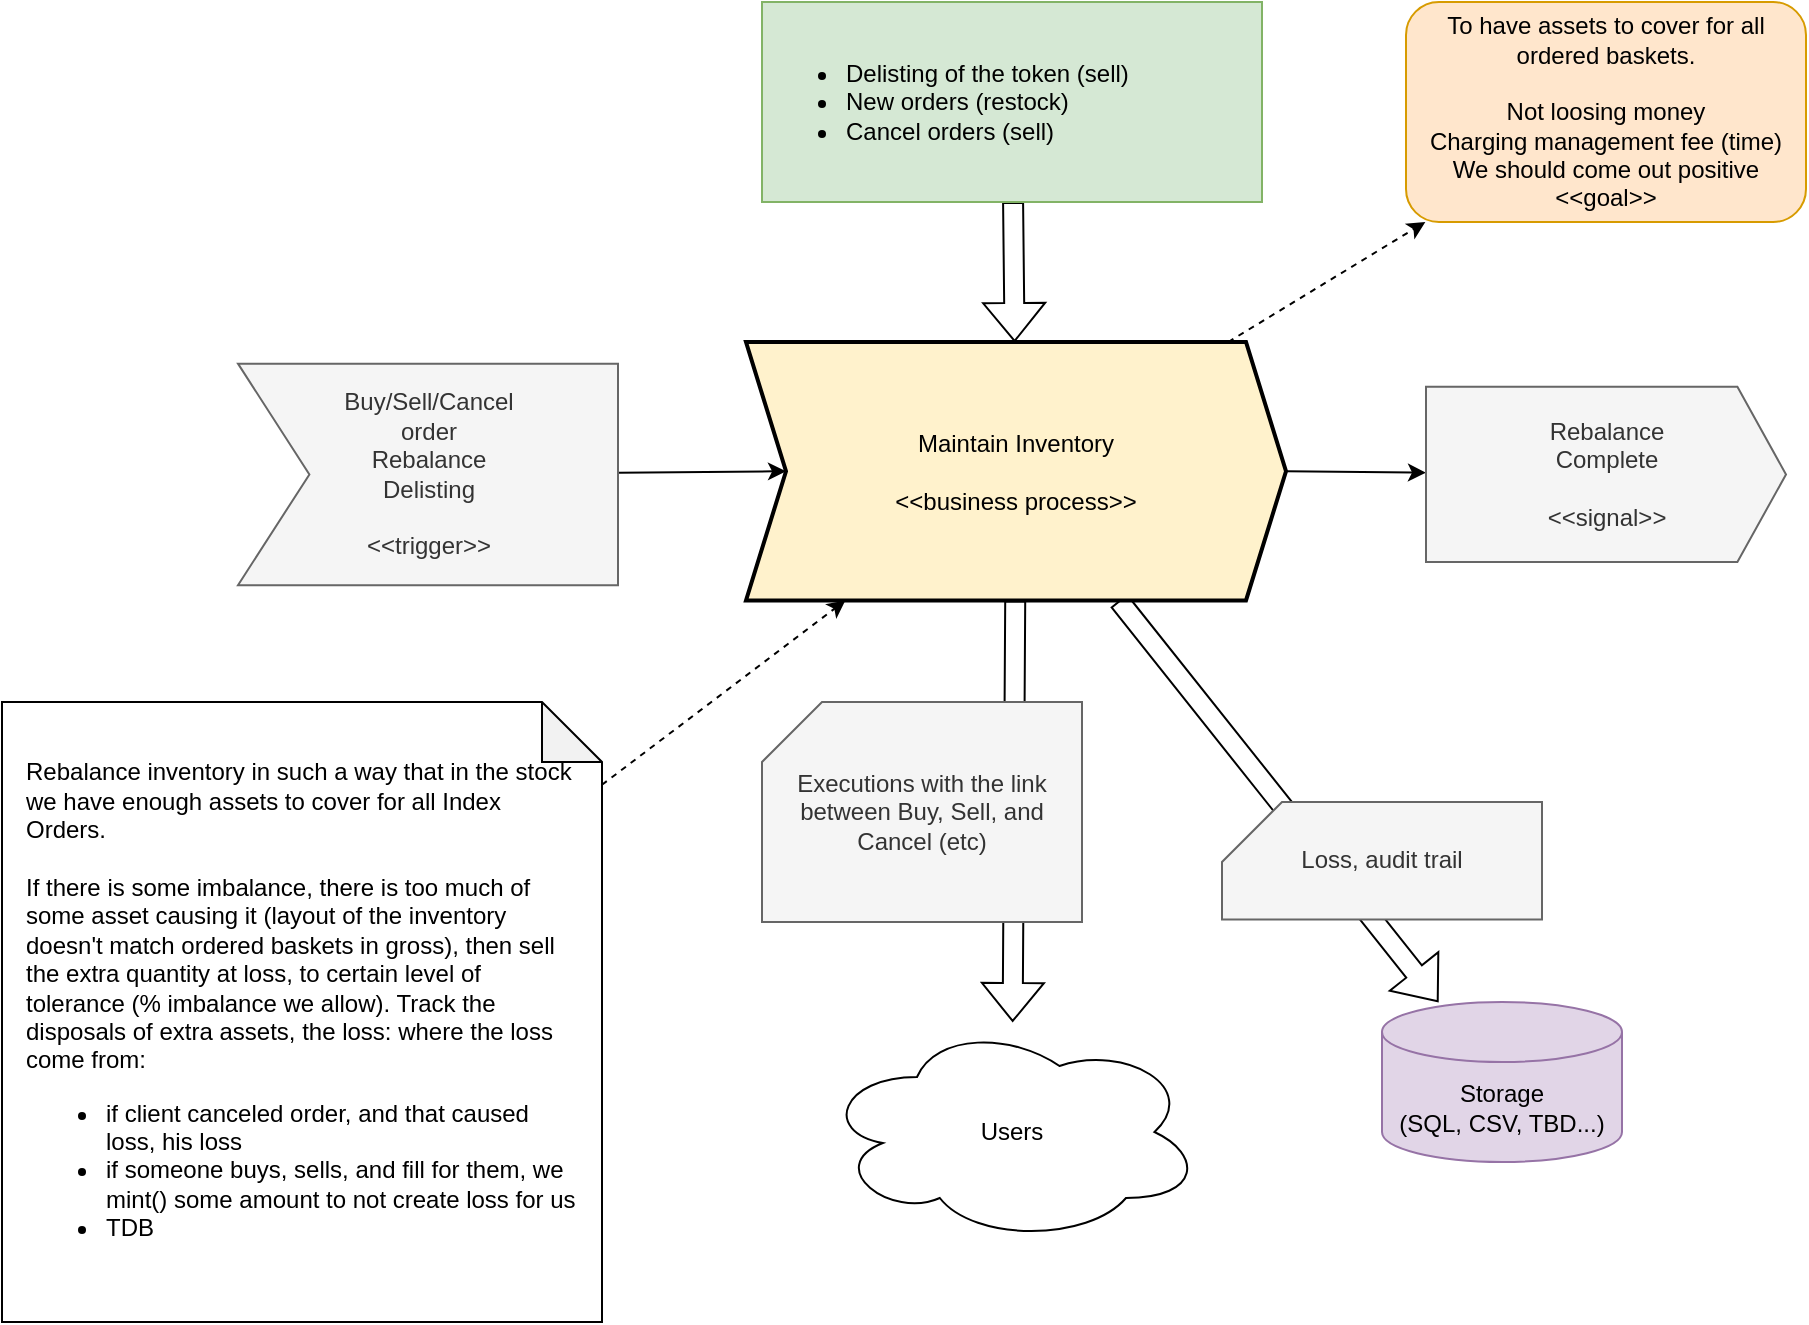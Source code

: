 <mxfile version="24.7.8">
  <diagram name="Page-1" id="bwcx1uPCfMOGmCokJzKT">
    <mxGraphModel dx="1811" dy="633" grid="1" gridSize="10" guides="1" tooltips="1" connect="1" arrows="1" fold="1" page="1" pageScale="1" pageWidth="827" pageHeight="1169" math="0" shadow="0">
      <root>
        <mxCell id="0" />
        <mxCell id="1" parent="0" />
        <mxCell id="pNXT60H8HukyGLjXXtOU-67" style="rounded=0;orthogonalLoop=1;jettySize=auto;html=1;exitX=1;exitY=0.5;exitDx=0;exitDy=0;" parent="1" source="pNXT60H8HukyGLjXXtOU-57" target="Rb95aUsHC5VsBfStmE9Q-5" edge="1">
          <mxGeometry relative="1" as="geometry">
            <mxPoint x="172" y="1317.82" as="targetPoint" />
          </mxGeometry>
        </mxCell>
        <mxCell id="pNXT60H8HukyGLjXXtOU-69" style="rounded=0;orthogonalLoop=1;jettySize=auto;html=1;shape=flexArrow;" parent="1" source="pNXT60H8HukyGLjXXtOU-57" target="pNXT60H8HukyGLjXXtOU-68" edge="1">
          <mxGeometry relative="1" as="geometry" />
        </mxCell>
        <mxCell id="pNXT60H8HukyGLjXXtOU-71" style="rounded=0;orthogonalLoop=1;jettySize=auto;html=1;shape=flexArrow;" parent="1" source="pNXT60H8HukyGLjXXtOU-57" target="Rb95aUsHC5VsBfStmE9Q-2" edge="1">
          <mxGeometry relative="1" as="geometry">
            <mxPoint x="-10" y="1600" as="targetPoint" />
          </mxGeometry>
        </mxCell>
        <mxCell id="pNXT60H8HukyGLjXXtOU-79" style="rounded=0;orthogonalLoop=1;jettySize=auto;html=1;dashed=1;" parent="1" source="pNXT60H8HukyGLjXXtOU-57" target="pNXT60H8HukyGLjXXtOU-78" edge="1">
          <mxGeometry relative="1" as="geometry" />
        </mxCell>
        <mxCell id="pNXT60H8HukyGLjXXtOU-57" value="Maintain Inventory&lt;div&gt;&lt;br&gt;&lt;/div&gt;&lt;div&gt;&amp;lt;&amp;lt;business process&amp;gt;&amp;gt;&lt;/div&gt;" style="shape=step;perimeter=stepPerimeter;whiteSpace=wrap;html=1;fixedSize=1;fillColor=#fff2cc;strokeColor=#000000;strokeWidth=2;size=20;" parent="1" vertex="1">
          <mxGeometry x="-168" y="1240" width="270" height="129.23" as="geometry" />
        </mxCell>
        <mxCell id="Rb95aUsHC5VsBfStmE9Q-6" style="rounded=0;orthogonalLoop=1;jettySize=auto;html=1;shape=flexArrow;" parent="1" source="pNXT60H8HukyGLjXXtOU-58" target="pNXT60H8HukyGLjXXtOU-57" edge="1">
          <mxGeometry relative="1" as="geometry" />
        </mxCell>
        <mxCell id="pNXT60H8HukyGLjXXtOU-58" value="&lt;ul&gt;&lt;li&gt;Delisting of the token (sell)&lt;/li&gt;&lt;li&gt;New orders (restock)&lt;/li&gt;&lt;li&gt;Cancel orders (sell)&lt;/li&gt;&lt;/ul&gt;" style="rounded=0;whiteSpace=wrap;html=1;align=left;fillColor=#d5e8d4;strokeColor=#82b366;" parent="1" vertex="1">
          <mxGeometry x="-160" y="1070" width="250" height="100" as="geometry" />
        </mxCell>
        <mxCell id="Rb95aUsHC5VsBfStmE9Q-7" style="rounded=0;orthogonalLoop=1;jettySize=auto;html=1;dashed=1;" parent="1" source="pNXT60H8HukyGLjXXtOU-60" target="pNXT60H8HukyGLjXXtOU-57" edge="1">
          <mxGeometry relative="1" as="geometry" />
        </mxCell>
        <mxCell id="pNXT60H8HukyGLjXXtOU-60" value="Rebalance inventory in such a way that in the stock we have enough assets to cover for all Index Orders.&lt;div&gt;&lt;br&gt;&lt;/div&gt;&lt;div&gt;If there is some imbalance, there is too much of some asset causing it (layout of the inventory doesn&#39;t match ordered baskets in gross), then sell the extra quantity at loss, to certain level of tolerance (% imbalance we allow). Track the disposals of extra assets, the loss: where the loss come from:&lt;/div&gt;&lt;div&gt;&lt;ul&gt;&lt;li&gt;if client canceled order, and that caused loss, his loss&lt;/li&gt;&lt;li&gt;if someone buys, sells, and fill for them, we mint() some amount to not create loss for us&lt;/li&gt;&lt;li&gt;TDB&lt;/li&gt;&lt;/ul&gt;&lt;/div&gt;" style="shape=note;whiteSpace=wrap;html=1;backgroundOutline=1;darkOpacity=0.05;align=left;spacingTop=10;spacingLeft=10;spacingBottom=10;spacingRight=10;" parent="1" vertex="1">
          <mxGeometry x="-540" y="1420" width="300" height="310" as="geometry" />
        </mxCell>
        <mxCell id="pNXT60H8HukyGLjXXtOU-65" style="rounded=0;orthogonalLoop=1;jettySize=auto;html=1;entryX=0;entryY=0.5;entryDx=0;entryDy=0;" parent="1" source="Rb95aUsHC5VsBfStmE9Q-4" target="pNXT60H8HukyGLjXXtOU-57" edge="1">
          <mxGeometry relative="1" as="geometry">
            <mxPoint x="-178" y="1317.82" as="sourcePoint" />
          </mxGeometry>
        </mxCell>
        <mxCell id="pNXT60H8HukyGLjXXtOU-68" value="Storage&lt;div&gt;(SQL, CSV, TBD...)&lt;/div&gt;" style="shape=cylinder3;whiteSpace=wrap;html=1;boundedLbl=1;backgroundOutline=1;size=15;fillColor=#e1d5e7;strokeColor=#9673a6;" parent="1" vertex="1">
          <mxGeometry x="150" y="1570" width="120" height="80" as="geometry" />
        </mxCell>
        <mxCell id="pNXT60H8HukyGLjXXtOU-70" value="&lt;span style=&quot;background-color: initial;&quot;&gt;Executions with the link between Buy, Sell, and Cancel (etc)&lt;/span&gt;" style="shape=card;whiteSpace=wrap;html=1;spacingLeft=10;spacingBottom=10;spacingTop=10;spacingRight=10;fillColor=#f5f5f5;fontColor=#333333;strokeColor=#666666;" parent="1" vertex="1">
          <mxGeometry x="-160" y="1420" width="160" height="110" as="geometry" />
        </mxCell>
        <mxCell id="pNXT60H8HukyGLjXXtOU-77" value="Loss, audit trail" style="shape=card;whiteSpace=wrap;html=1;spacingLeft=10;spacingBottom=10;spacingTop=10;spacingRight=10;fillColor=#f5f5f5;fontColor=#333333;strokeColor=#666666;" parent="1" vertex="1">
          <mxGeometry x="70" y="1470" width="160" height="58.75" as="geometry" />
        </mxCell>
        <mxCell id="pNXT60H8HukyGLjXXtOU-78" value="&lt;div&gt;To have assets to cover for all ordered baskets.&lt;/div&gt;&lt;div&gt;&lt;br&gt;&lt;/div&gt;&lt;div&gt;Not loosing money&lt;/div&gt;&lt;div&gt;Charging management fee (time)&lt;/div&gt;&lt;div&gt;We should come out positive&lt;/div&gt;&amp;lt;&amp;lt;goal&amp;gt;&amp;gt;" style="rounded=1;whiteSpace=wrap;html=1;spacingLeft=10;spacingBottom=10;spacingTop=10;spacingRight=10;fillColor=#ffe6cc;strokeColor=#d79b00;" parent="1" vertex="1">
          <mxGeometry x="162" y="1070" width="200" height="110" as="geometry" />
        </mxCell>
        <mxCell id="Rb95aUsHC5VsBfStmE9Q-2" value="Users" style="ellipse;shape=cloud;whiteSpace=wrap;html=1;" parent="1" vertex="1">
          <mxGeometry x="-130" y="1580" width="190" height="110" as="geometry" />
        </mxCell>
        <mxCell id="Rb95aUsHC5VsBfStmE9Q-4" value="&lt;span style=&quot;color: rgb(51, 51, 51); font-family: Helvetica; font-size: 12px; font-style: normal; font-variant-ligatures: normal; font-variant-caps: normal; font-weight: 400; letter-spacing: normal; orphans: 2; text-align: center; text-indent: 0px; text-transform: none; widows: 2; word-spacing: 0px; -webkit-text-stroke-width: 0px; white-space: normal; text-decoration-thickness: initial; text-decoration-style: initial; text-decoration-color: initial; float: none; display: inline !important;&quot;&gt;Buy/Sell/Cancel order&lt;/span&gt;&lt;div style=&quot;forced-color-adjust: none; color: rgb(51, 51, 51); font-family: Helvetica; font-size: 12px; font-style: normal; font-variant-ligatures: normal; font-variant-caps: normal; font-weight: 400; letter-spacing: normal; orphans: 2; text-align: center; text-indent: 0px; text-transform: none; widows: 2; word-spacing: 0px; -webkit-text-stroke-width: 0px; white-space: normal; text-decoration-thickness: initial; text-decoration-style: initial; text-decoration-color: initial;&quot;&gt;Rebalance&lt;/div&gt;&lt;div style=&quot;forced-color-adjust: none; color: rgb(51, 51, 51); font-family: Helvetica; font-size: 12px; font-style: normal; font-variant-ligatures: normal; font-variant-caps: normal; font-weight: 400; letter-spacing: normal; orphans: 2; text-align: center; text-indent: 0px; text-transform: none; widows: 2; word-spacing: 0px; -webkit-text-stroke-width: 0px; white-space: normal; text-decoration-thickness: initial; text-decoration-style: initial; text-decoration-color: initial;&quot;&gt;Delisting&lt;/div&gt;&lt;div style=&quot;forced-color-adjust: none; color: rgb(51, 51, 51); font-family: Helvetica; font-size: 12px; font-style: normal; font-variant-ligatures: normal; font-variant-caps: normal; font-weight: 400; letter-spacing: normal; orphans: 2; text-align: center; text-indent: 0px; text-transform: none; widows: 2; word-spacing: 0px; -webkit-text-stroke-width: 0px; white-space: normal; text-decoration-thickness: initial; text-decoration-style: initial; text-decoration-color: initial;&quot;&gt;&lt;br style=&quot;forced-color-adjust: none;&quot;&gt;&lt;/div&gt;&lt;div style=&quot;forced-color-adjust: none; color: rgb(51, 51, 51); font-family: Helvetica; font-size: 12px; font-style: normal; font-variant-ligatures: normal; font-variant-caps: normal; font-weight: 400; letter-spacing: normal; orphans: 2; text-align: center; text-indent: 0px; text-transform: none; widows: 2; word-spacing: 0px; -webkit-text-stroke-width: 0px; white-space: normal; text-decoration-thickness: initial; text-decoration-style: initial; text-decoration-color: initial;&quot;&gt;&amp;lt;&amp;lt;trigger&amp;gt;&amp;gt;&lt;/div&gt;" style="html=1;shadow=0;dashed=0;align=center;verticalAlign=middle;shape=mxgraph.arrows2.arrow;dy=0;dx=0;notch=35.7;fillColor=#f5f5f5;fontColor=#333333;strokeColor=#666666;labelBackgroundColor=none;" parent="1" vertex="1">
          <mxGeometry x="-422" y="1250.83" width="190" height="110.77" as="geometry" />
        </mxCell>
        <mxCell id="Rb95aUsHC5VsBfStmE9Q-5" value="&lt;span style=&quot;text-wrap: wrap;&quot;&gt;Rebalance&lt;/span&gt;&lt;div style=&quot;text-wrap: wrap;&quot;&gt;Complete&lt;/div&gt;&lt;div style=&quot;text-wrap: wrap;&quot;&gt;&lt;br&gt;&lt;/div&gt;&lt;div style=&quot;text-wrap: wrap;&quot;&gt;&amp;lt;&amp;lt;signal&amp;gt;&amp;gt;&lt;/div&gt;" style="html=1;shadow=0;dashed=0;align=center;verticalAlign=middle;shape=mxgraph.arrows2.arrow;dy=0;dx=24.3;notch=0;fillColor=#f5f5f5;fontColor=#333333;strokeColor=#666666;" parent="1" vertex="1">
          <mxGeometry x="172" y="1262.43" width="180" height="87.57" as="geometry" />
        </mxCell>
      </root>
    </mxGraphModel>
  </diagram>
</mxfile>
